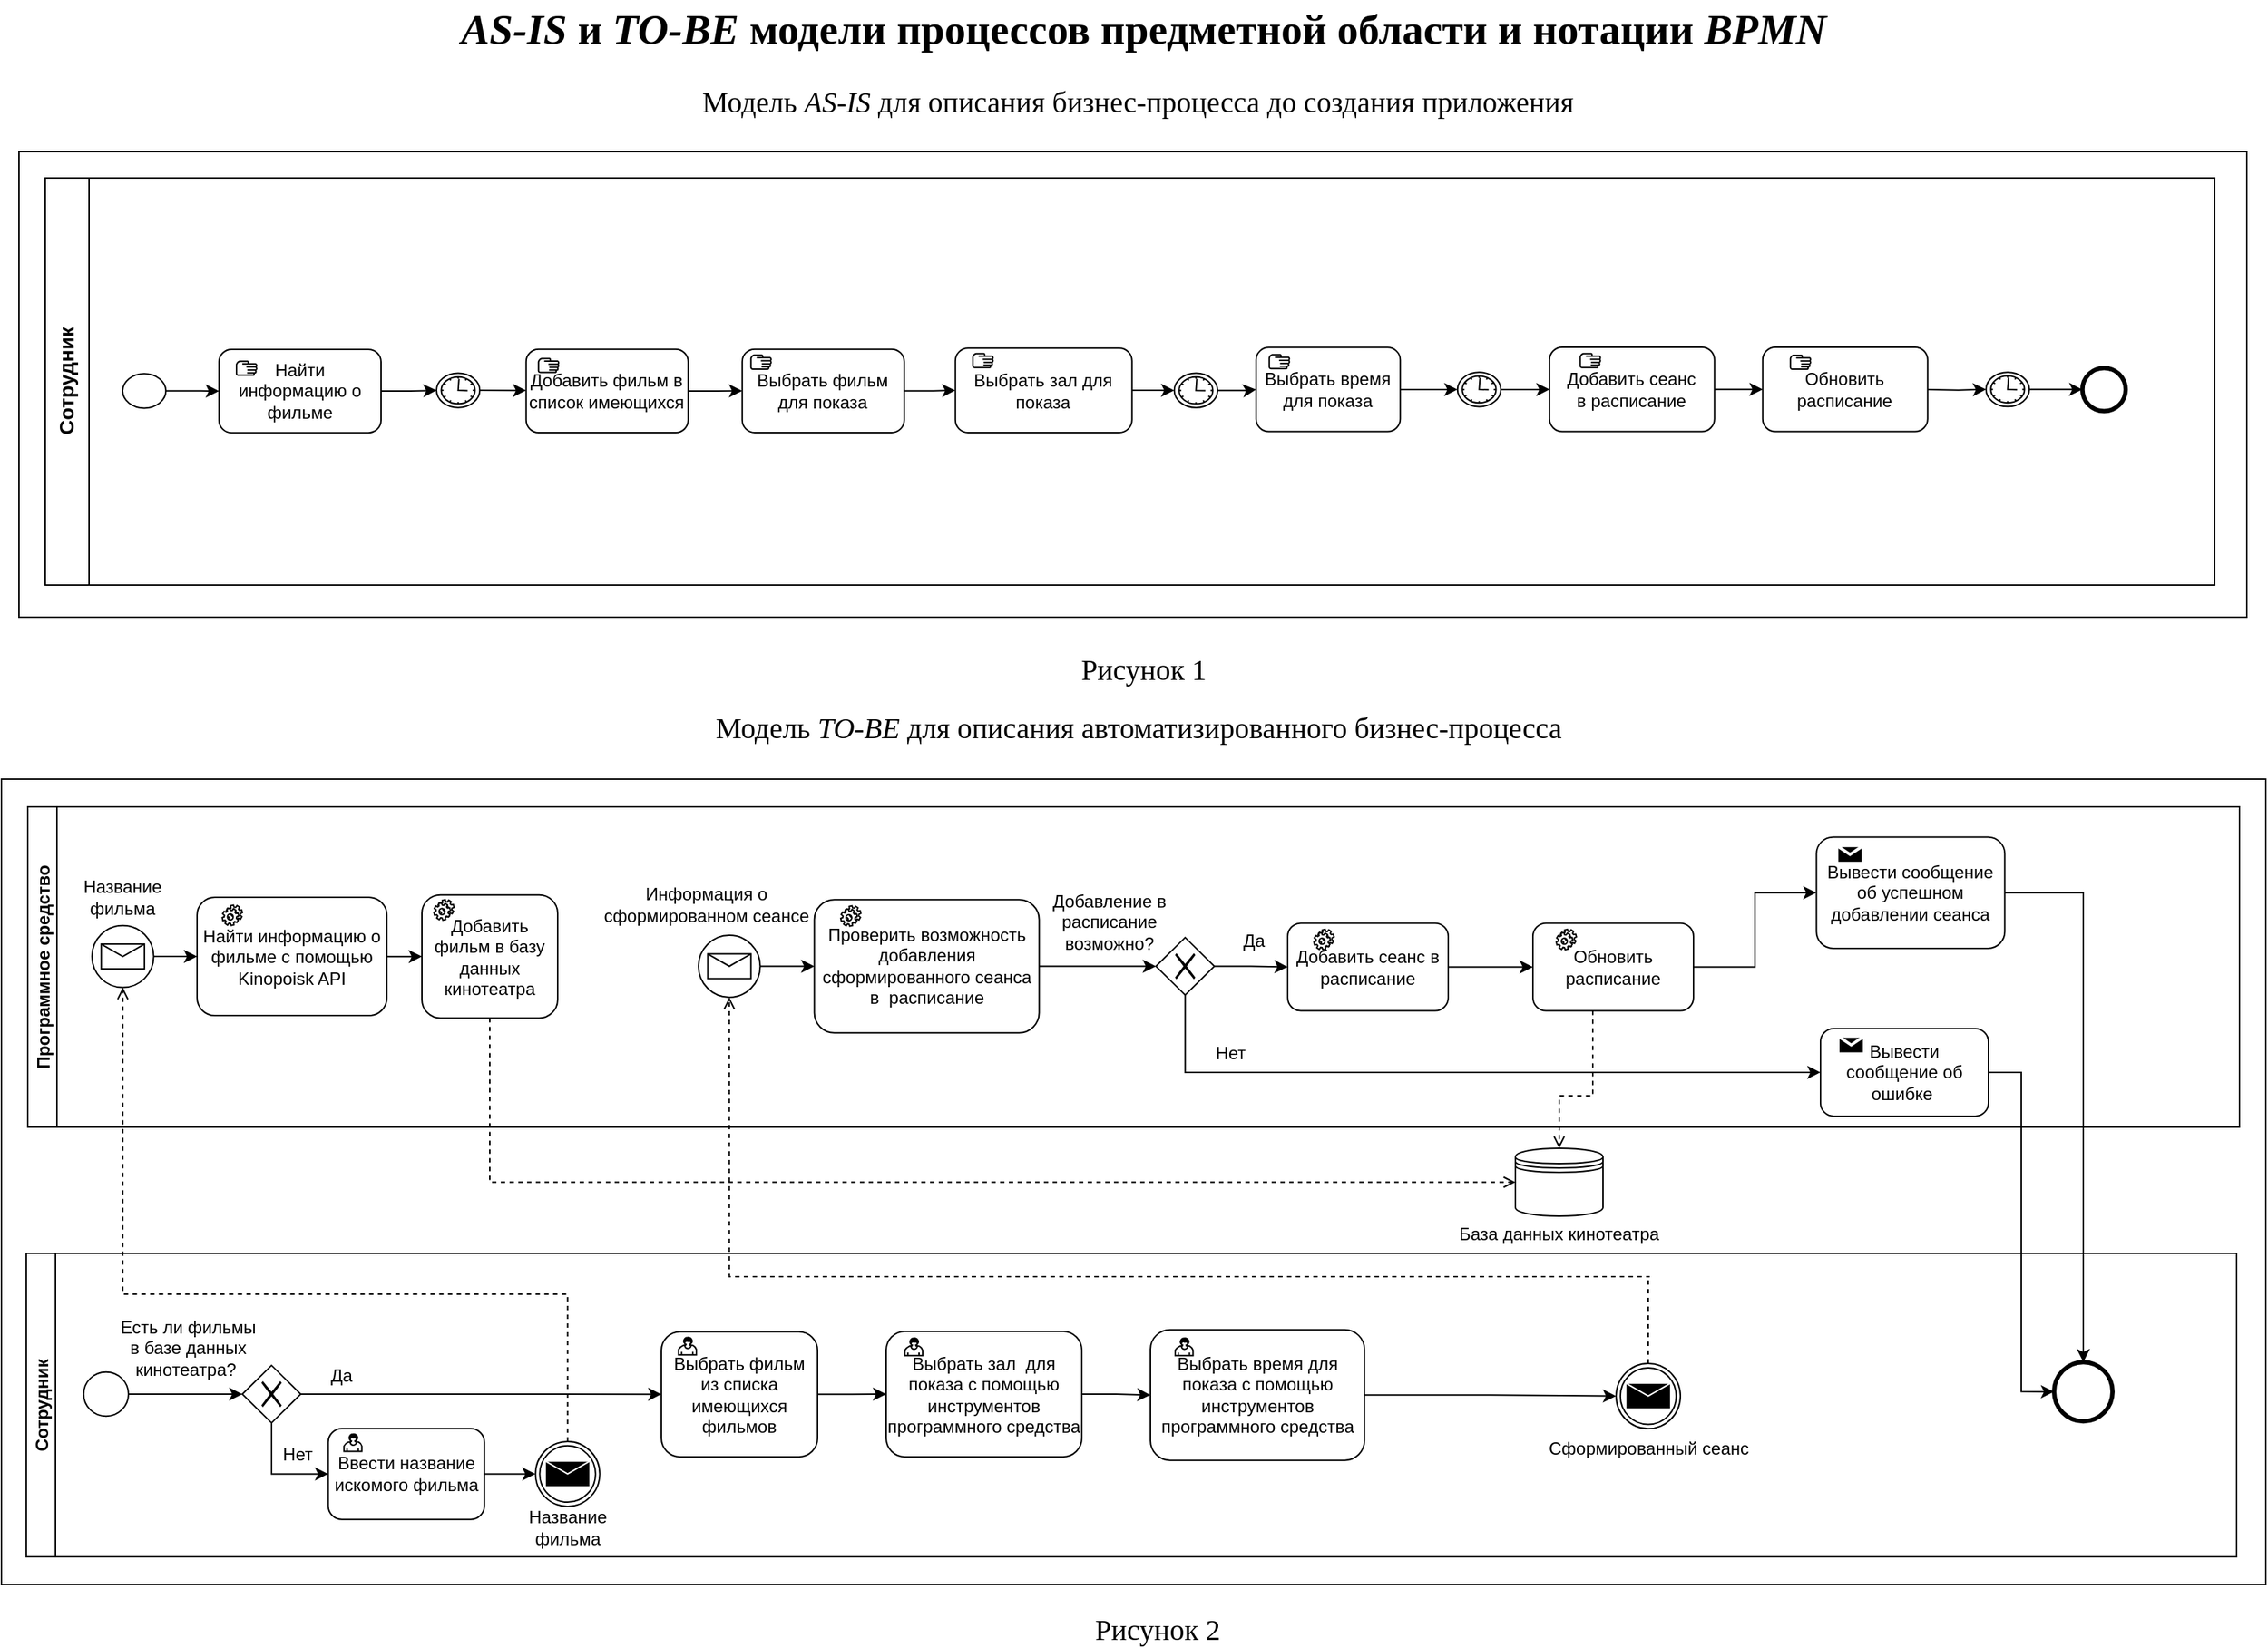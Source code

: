 <mxfile version="13.9.9" type="device"><diagram id="xXwHCiiEON-Sic7tMqU9" name="Страница 1"><mxGraphModel dx="-783" dy="1448" grid="0" gridSize="10" guides="1" tooltips="1" connect="1" arrows="1" fold="1" page="1" pageScale="1" pageWidth="1654" pageHeight="1169" math="0" shadow="0"><root><mxCell id="0"/><mxCell id="1" parent="0"/><mxCell id="uh4akqMhb0-9IVQi1H16-1" value="&lt;font face=&quot;Times New Roman&quot; style=&quot;font-size: 29px&quot;&gt;&lt;i&gt;AS-IS&lt;/i&gt; и &lt;i&gt;TO-BE &lt;/i&gt;модели процессов предметной области и нотации &lt;i&gt;BPMN&lt;/i&gt;&lt;/font&gt;" style="text;strokeColor=none;fillColor=none;html=1;fontSize=24;fontStyle=1;verticalAlign=middle;align=center;" vertex="1" parent="1"><mxGeometry x="3966" y="19" width="350" height="40" as="geometry"/></mxCell><mxCell id="uh4akqMhb0-9IVQi1H16-2" value="&lt;font face=&quot;Times New Roman&quot; style=&quot;font-size: 15px&quot;&gt;Рисунок 1&amp;nbsp;&lt;/font&gt;" style="text;html=1;strokeColor=none;fillColor=none;align=center;verticalAlign=middle;whiteSpace=wrap;rounded=0;" vertex="1" parent="1"><mxGeometry x="4221.88" y="383" width="72" height="20" as="geometry"/></mxCell><mxCell id="uh4akqMhb0-9IVQi1H16-3" value="&lt;font face=&quot;Times New Roman&quot; style=&quot;font-size: 20px&quot;&gt;&amp;nbsp;Модель &lt;i&gt;AS-IS &lt;/i&gt;для описания бизнес-процесса до создания приложения&lt;/font&gt;" style="text;html=1;strokeColor=none;fillColor=none;align=center;verticalAlign=middle;whiteSpace=wrap;rounded=0;" vertex="1" parent="1"><mxGeometry x="3826" y="78" width="618" height="20.08" as="geometry"/></mxCell><mxCell id="uh4akqMhb0-9IVQi1H16-4" value="&lt;font face=&quot;Times New Roman&quot; style=&quot;font-size: 20px&quot;&gt;Рисунок 2&amp;nbsp;&lt;/font&gt;" style="text;html=1;strokeColor=none;fillColor=none;align=center;verticalAlign=middle;whiteSpace=wrap;rounded=0;" vertex="1" parent="1"><mxGeometry x="3886" y="1125.005" width="535" height="20.079" as="geometry"/></mxCell><mxCell id="uh4akqMhb0-9IVQi1H16-5" value="&lt;font face=&quot;Times New Roman&quot; style=&quot;font-size: 20px&quot;&gt;Модель &lt;i&gt;TO-BE&amp;nbsp;&lt;/i&gt;для описания автоматизированного бизнес-процесса&amp;nbsp;&lt;/font&gt;" style="text;html=1;strokeColor=none;fillColor=none;align=center;verticalAlign=middle;whiteSpace=wrap;rounded=0;" vertex="1" parent="1"><mxGeometry x="3833.26" y="507" width="615.48" height="20.08" as="geometry"/></mxCell><mxCell id="uh4akqMhb0-9IVQi1H16-6" value="" style="rounded=0;whiteSpace=wrap;html=1;align=center;" vertex="1" parent="1"><mxGeometry x="3371" y="123" width="1526" height="319" as="geometry"/></mxCell><mxCell id="uh4akqMhb0-9IVQi1H16-7" value="&lt;font style=&quot;font-size: 14px&quot;&gt;Сотрудник&lt;/font&gt;" style="swimlane;html=1;horizontal=0;startSize=30;align=center;" vertex="1" parent="1"><mxGeometry x="3389" y="141" width="1486" height="279" as="geometry"/></mxCell><mxCell id="uh4akqMhb0-9IVQi1H16-8" value="" style="shape=mxgraph.bpmn.shape;html=1;verticalLabelPosition=bottom;labelBackgroundColor=#ffffff;verticalAlign=top;align=center;perimeter=ellipsePerimeter;outlineConnect=0;outline=end;symbol=general;" vertex="1" parent="1"><mxGeometry x="4784.38" y="271.189" width="29.629" height="29.527" as="geometry"/></mxCell><mxCell id="uh4akqMhb0-9IVQi1H16-9" style="edgeStyle=orthogonalEdgeStyle;rounded=0;orthogonalLoop=1;jettySize=auto;html=1;entryX=0;entryY=0.5;entryDx=0;entryDy=0;endArrow=classic;endFill=1;" edge="1" parent="1" target="uh4akqMhb0-9IVQi1H16-29"><mxGeometry x="3756.38" y="150" as="geometry"><mxPoint x="4678.369" y="285.941" as="sourcePoint"/></mxGeometry></mxCell><mxCell id="uh4akqMhb0-9IVQi1H16-10" value="" style="ellipse;fillColor=#ffffff;strokeColor=#000000;align=center;" vertex="1" parent="1"><mxGeometry x="3441.999" y="275.146" width="29.629" height="23.571" as="geometry"/></mxCell><mxCell id="uh4akqMhb0-9IVQi1H16-11" value="" style="endArrow=classic;endFill=1;endSize=6;html=1;entryX=0;entryY=0.5;entryDx=0;entryDy=0;align=center;exitX=1;exitY=0.5;exitDx=0;exitDy=0;edgeStyle=orthogonalEdgeStyle;" edge="1" parent="1" source="uh4akqMhb0-9IVQi1H16-10" target="uh4akqMhb0-9IVQi1H16-33"><mxGeometry x="3480" y="150" width="100" as="geometry"><mxPoint x="3483.917" y="290.664" as="sourcePoint"/><mxPoint x="3503.672" y="233.201" as="targetPoint"/></mxGeometry></mxCell><mxCell id="uh4akqMhb0-9IVQi1H16-12" style="edgeStyle=orthogonalEdgeStyle;rounded=0;orthogonalLoop=1;jettySize=auto;html=1;entryX=0;entryY=0.5;entryDx=0;entryDy=0;" edge="1" parent="1" source="uh4akqMhb0-9IVQi1H16-13" target="uh4akqMhb0-9IVQi1H16-26"><mxGeometry x="3756.38" y="150" as="geometry"/></mxCell><mxCell id="uh4akqMhb0-9IVQi1H16-13" value="Выбрать время для показа" style="shape=ext;rounded=1;html=1;whiteSpace=wrap;align=center;" vertex="1" parent="1"><mxGeometry x="4218.38" y="257.15" width="98.76" height="57.61" as="geometry"/></mxCell><mxCell id="uh4akqMhb0-9IVQi1H16-14" style="edgeStyle=orthogonalEdgeStyle;rounded=0;orthogonalLoop=1;jettySize=auto;html=1;endArrow=classic;endFill=1;entryX=0;entryY=0.5;entryDx=0;entryDy=0;" edge="1" parent="1" source="uh4akqMhb0-9IVQi1H16-15" target="uh4akqMhb0-9IVQi1H16-17"><mxGeometry x="3756.38" y="150" as="geometry"><mxPoint x="3966.38" y="286.477" as="targetPoint"/></mxGeometry></mxCell><mxCell id="uh4akqMhb0-9IVQi1H16-15" value="&lt;div&gt;&lt;span&gt;Выбрать фильм для показа&lt;/span&gt;&lt;/div&gt;" style="shape=ext;rounded=1;html=1;whiteSpace=wrap;align=center;" vertex="1" parent="1"><mxGeometry x="3866.38" y="258.32" width="111" height="57.12" as="geometry"/></mxCell><mxCell id="uh4akqMhb0-9IVQi1H16-16" style="edgeStyle=orthogonalEdgeStyle;rounded=0;orthogonalLoop=1;jettySize=auto;html=1;endArrow=classic;endFill=1;" edge="1" parent="1" source="uh4akqMhb0-9IVQi1H16-17" target="uh4akqMhb0-9IVQi1H16-19"><mxGeometry x="3756.38" y="150" as="geometry"/></mxCell><mxCell id="uh4akqMhb0-9IVQi1H16-17" value="Выбрать зал для показа" style="shape=ext;rounded=1;html=1;whiteSpace=wrap;align=center;" vertex="1" parent="1"><mxGeometry x="4012.38" y="257.64" width="121" height="57.85" as="geometry"/></mxCell><mxCell id="uh4akqMhb0-9IVQi1H16-18" style="edgeStyle=orthogonalEdgeStyle;rounded=0;orthogonalLoop=1;jettySize=auto;html=1;entryX=0;entryY=0.5;entryDx=0;entryDy=0;" edge="1" parent="1" source="uh4akqMhb0-9IVQi1H16-19" target="uh4akqMhb0-9IVQi1H16-13"><mxGeometry x="3756.38" y="150" as="geometry"/></mxCell><mxCell id="uh4akqMhb0-9IVQi1H16-19" value="" style="shape=mxgraph.bpmn.shape;html=1;verticalLabelPosition=bottom;labelBackgroundColor=#ffffff;verticalAlign=top;align=center;perimeter=ellipsePerimeter;outlineConnect=0;outline=standard;symbol=timer;" vertex="1" parent="1"><mxGeometry x="4162.376" y="274.806" width="29.629" height="23.571" as="geometry"/></mxCell><mxCell id="uh4akqMhb0-9IVQi1H16-20" value="" style="shape=mxgraph.bpmn.manual_task;html=1;outlineConnect=0;align=center;" vertex="1" parent="1"><mxGeometry x="3872.38" y="262.407" width="13.827" height="9.589" as="geometry"/></mxCell><mxCell id="uh4akqMhb0-9IVQi1H16-21" value="" style="shape=mxgraph.bpmn.manual_task;html=1;outlineConnect=0;align=center;" vertex="1" parent="1"><mxGeometry x="4024.379" y="261.357" width="13.827" height="9.589" as="geometry"/></mxCell><mxCell id="uh4akqMhb0-9IVQi1H16-22" value="" style="shape=mxgraph.bpmn.manual_task;html=1;outlineConnect=0;align=center;" vertex="1" parent="1"><mxGeometry x="4227.376" y="262.08" width="13.827" height="9.589" as="geometry"/></mxCell><mxCell id="uh4akqMhb0-9IVQi1H16-23" style="edgeStyle=orthogonalEdgeStyle;rounded=0;orthogonalLoop=1;jettySize=auto;html=1;" edge="1" parent="1" source="uh4akqMhb0-9IVQi1H16-24" target="uh4akqMhb0-9IVQi1H16-27"><mxGeometry x="3756.38" y="150" as="geometry"/></mxCell><mxCell id="uh4akqMhb0-9IVQi1H16-24" value="Добавить сеанс &lt;br&gt;в расписание" style="shape=ext;rounded=1;html=1;whiteSpace=wrap;align=center;" vertex="1" parent="1"><mxGeometry x="4419.38" y="257" width="113" height="57.76" as="geometry"/></mxCell><mxCell id="uh4akqMhb0-9IVQi1H16-25" style="edgeStyle=orthogonalEdgeStyle;rounded=0;orthogonalLoop=1;jettySize=auto;html=1;" edge="1" parent="1" source="uh4akqMhb0-9IVQi1H16-26" target="uh4akqMhb0-9IVQi1H16-24"><mxGeometry x="3756.38" y="150" as="geometry"/></mxCell><mxCell id="uh4akqMhb0-9IVQi1H16-26" value="" style="shape=mxgraph.bpmn.shape;html=1;verticalLabelPosition=bottom;labelBackgroundColor=#ffffff;verticalAlign=top;align=center;perimeter=ellipsePerimeter;outlineConnect=0;outline=standard;symbol=timer;" vertex="1" parent="1"><mxGeometry x="4356.376" y="274.166" width="29.629" height="23.571" as="geometry"/></mxCell><mxCell id="uh4akqMhb0-9IVQi1H16-27" value="Обновить расписание" style="shape=ext;rounded=1;html=1;whiteSpace=wrap;align=center;" vertex="1" parent="1"><mxGeometry x="4565.38" y="257" width="113" height="57.76" as="geometry"/></mxCell><mxCell id="uh4akqMhb0-9IVQi1H16-28" style="edgeStyle=orthogonalEdgeStyle;rounded=0;orthogonalLoop=1;jettySize=auto;html=1;entryX=0;entryY=0.5;entryDx=0;entryDy=0;" edge="1" parent="1" source="uh4akqMhb0-9IVQi1H16-29" target="uh4akqMhb0-9IVQi1H16-8"><mxGeometry x="3756.38" y="150" as="geometry"/></mxCell><mxCell id="uh4akqMhb0-9IVQi1H16-29" value="" style="shape=mxgraph.bpmn.shape;html=1;verticalLabelPosition=bottom;labelBackgroundColor=#ffffff;verticalAlign=top;align=center;perimeter=ellipsePerimeter;outlineConnect=0;outline=standard;symbol=timer;" vertex="1" parent="1"><mxGeometry x="4718.376" y="274.096" width="29.629" height="23.571" as="geometry"/></mxCell><mxCell id="uh4akqMhb0-9IVQi1H16-30" value="" style="shape=mxgraph.bpmn.manual_task;html=1;outlineConnect=0;align=center;" vertex="1" parent="1"><mxGeometry x="4440.379" y="261.357" width="13.827" height="9.589" as="geometry"/></mxCell><mxCell id="uh4akqMhb0-9IVQi1H16-31" value="" style="shape=mxgraph.bpmn.manual_task;html=1;outlineConnect=0;align=center;" vertex="1" parent="1"><mxGeometry x="4584.379" y="262.457" width="13.827" height="9.589" as="geometry"/></mxCell><mxCell id="uh4akqMhb0-9IVQi1H16-32" style="edgeStyle=orthogonalEdgeStyle;rounded=0;orthogonalLoop=1;jettySize=auto;html=1;entryX=0;entryY=0.5;entryDx=0;entryDy=0;" edge="1" parent="1" source="uh4akqMhb0-9IVQi1H16-33" target="uh4akqMhb0-9IVQi1H16-39"><mxGeometry relative="1" as="geometry"/></mxCell><mxCell id="uh4akqMhb0-9IVQi1H16-33" value="&lt;div&gt;&lt;span&gt;Найти информацию о фильме&lt;/span&gt;&lt;/div&gt;" style="shape=ext;rounded=1;html=1;whiteSpace=wrap;align=center;" vertex="1" parent="1"><mxGeometry x="3508" y="258.45" width="111" height="57.12" as="geometry"/></mxCell><mxCell id="uh4akqMhb0-9IVQi1H16-34" value="" style="shape=mxgraph.bpmn.manual_task;html=1;outlineConnect=0;align=center;" vertex="1" parent="1"><mxGeometry x="3520.0" y="266.637" width="13.827" height="9.589" as="geometry"/></mxCell><mxCell id="uh4akqMhb0-9IVQi1H16-35" style="edgeStyle=orthogonalEdgeStyle;rounded=0;orthogonalLoop=1;jettySize=auto;html=1;entryX=0;entryY=0.5;entryDx=0;entryDy=0;" edge="1" parent="1" source="uh4akqMhb0-9IVQi1H16-36" target="uh4akqMhb0-9IVQi1H16-15"><mxGeometry relative="1" as="geometry"/></mxCell><mxCell id="uh4akqMhb0-9IVQi1H16-36" value="Добавить фильм в список имеющихся" style="shape=ext;rounded=1;html=1;whiteSpace=wrap;align=center;" vertex="1" parent="1"><mxGeometry x="3718.38" y="258.37" width="111" height="57.12" as="geometry"/></mxCell><mxCell id="uh4akqMhb0-9IVQi1H16-37" value="" style="shape=mxgraph.bpmn.manual_task;html=1;outlineConnect=0;align=center;" vertex="1" parent="1"><mxGeometry x="3726.86" y="264.747" width="13.827" height="9.589" as="geometry"/></mxCell><mxCell id="uh4akqMhb0-9IVQi1H16-38" style="edgeStyle=orthogonalEdgeStyle;rounded=0;orthogonalLoop=1;jettySize=auto;html=1;entryX=0;entryY=0.5;entryDx=0;entryDy=0;exitX=1;exitY=0.5;exitDx=0;exitDy=0;" edge="1" parent="1" source="uh4akqMhb0-9IVQi1H16-39" target="uh4akqMhb0-9IVQi1H16-36"><mxGeometry relative="1" as="geometry"><mxPoint x="3692.004" y="292.23" as="sourcePoint"/></mxGeometry></mxCell><mxCell id="uh4akqMhb0-9IVQi1H16-39" value="" style="shape=mxgraph.bpmn.shape;html=1;verticalLabelPosition=bottom;labelBackgroundColor=#ffffff;verticalAlign=top;align=center;perimeter=ellipsePerimeter;outlineConnect=0;outline=standard;symbol=timer;" vertex="1" parent="1"><mxGeometry x="3656.996" y="274.776" width="29.629" height="23.571" as="geometry"/></mxCell><mxCell id="uh4akqMhb0-9IVQi1H16-40" value="" style="rounded=0;whiteSpace=wrap;html=1;align=center;" vertex="1" parent="1"><mxGeometry x="3359" y="553" width="1551" height="552" as="geometry"/></mxCell><mxCell id="uh4akqMhb0-9IVQi1H16-41" value="Программное средство" style="swimlane;startSize=20;horizontal=0;align=center;" vertex="1" parent="1"><mxGeometry x="3377" y="572" width="1515" height="219.49" as="geometry"/></mxCell><mxCell id="uh4akqMhb0-9IVQi1H16-42" value="Сотрудник" style="swimlane;startSize=20;horizontal=0;align=center;" vertex="1" parent="1"><mxGeometry x="3376" y="878" width="1514" height="208" as="geometry"/></mxCell><mxCell id="uh4akqMhb0-9IVQi1H16-43" style="edgeStyle=orthogonalEdgeStyle;rounded=0;orthogonalLoop=1;jettySize=auto;html=1;entryX=0.5;entryY=1;entryDx=0;entryDy=0;dashed=1;endArrow=open;endFill=0;exitX=0.5;exitY=0;exitDx=0;exitDy=0;" edge="1" parent="1" source="uh4akqMhb0-9IVQi1H16-67" target="uh4akqMhb0-9IVQi1H16-49"><mxGeometry x="3443" y="542" as="geometry"><mxPoint x="4253" y="807.333" as="sourcePoint"/><Array as="points"><mxPoint x="4488" y="894"/><mxPoint x="3646" y="894"/></Array></mxGeometry></mxCell><mxCell id="uh4akqMhb0-9IVQi1H16-44" style="edgeStyle=orthogonalEdgeStyle;rounded=0;orthogonalLoop=1;jettySize=auto;html=1;entryX=0;entryY=0.5;entryDx=0;entryDy=0;endArrow=classic;endFill=1;" edge="1" parent="1" source="uh4akqMhb0-9IVQi1H16-45" target="uh4akqMhb0-9IVQi1H16-100"><mxGeometry x="3442.5" y="600.22" as="geometry"><mxPoint x="3562.5" y="1024.96" as="targetPoint"/></mxGeometry></mxCell><mxCell id="uh4akqMhb0-9IVQi1H16-45" value="" style="shape=mxgraph.bpmn.shape;html=1;verticalLabelPosition=bottom;labelBackgroundColor=#ffffff;verticalAlign=top;align=center;perimeter=ellipsePerimeter;outlineConnect=0;outline=standard;symbol=general;" vertex="1" parent="1"><mxGeometry x="3415.29" y="959.371" width="30.709" height="30.247" as="geometry"/></mxCell><mxCell id="uh4akqMhb0-9IVQi1H16-46" style="edgeStyle=orthogonalEdgeStyle;rounded=0;orthogonalLoop=1;jettySize=auto;html=1;entryX=0;entryY=0.5;entryDx=0;entryDy=0;endArrow=classic;endFill=1;" edge="1" parent="1" source="uh4akqMhb0-9IVQi1H16-47" target="uh4akqMhb0-9IVQi1H16-62"><mxGeometry x="3501" y="541.52" as="geometry"/></mxCell><mxCell id="uh4akqMhb0-9IVQi1H16-47" value="Выбрать фильм из списка имеющихся фильмов" style="shape=ext;rounded=1;html=1;whiteSpace=wrap;align=center;" vertex="1" parent="1"><mxGeometry x="3811" y="931.74" width="107" height="85.78" as="geometry"/></mxCell><mxCell id="uh4akqMhb0-9IVQi1H16-48" style="edgeStyle=orthogonalEdgeStyle;rounded=0;orthogonalLoop=1;jettySize=auto;html=1;entryX=0;entryY=0.5;entryDx=0;entryDy=0;endArrow=classic;endFill=1;" edge="1" parent="1" source="uh4akqMhb0-9IVQi1H16-49" target="uh4akqMhb0-9IVQi1H16-51"><mxGeometry x="3562.8" y="542.5" as="geometry"/></mxCell><mxCell id="uh4akqMhb0-9IVQi1H16-49" value="" style="shape=mxgraph.bpmn.shape;html=1;verticalLabelPosition=bottom;labelBackgroundColor=#ffffff;verticalAlign=top;align=center;perimeter=ellipsePerimeter;outlineConnect=0;outline=standard;symbol=message;" vertex="1" parent="1"><mxGeometry x="3836.45" y="660.02" width="42.25" height="42.45" as="geometry"/></mxCell><mxCell id="uh4akqMhb0-9IVQi1H16-50" style="edgeStyle=orthogonalEdgeStyle;rounded=0;orthogonalLoop=1;jettySize=auto;html=1;entryX=0;entryY=0.5;entryDx=0;entryDy=0;" edge="1" parent="1" source="uh4akqMhb0-9IVQi1H16-51" target="uh4akqMhb0-9IVQi1H16-56"><mxGeometry x="3562.8" y="542.5" as="geometry"/></mxCell><mxCell id="uh4akqMhb0-9IVQi1H16-51" value="Проверить возможность добавления сформированного сеанса в&amp;nbsp; расписание" style="shape=ext;rounded=1;html=1;whiteSpace=wrap;align=center;" vertex="1" parent="1"><mxGeometry x="3915.8" y="635.63" width="154" height="91.23" as="geometry"/></mxCell><mxCell id="uh4akqMhb0-9IVQi1H16-52" style="edgeStyle=orthogonalEdgeStyle;rounded=0;orthogonalLoop=1;jettySize=auto;html=1;entryX=0.5;entryY=0;entryDx=0;entryDy=0;endArrow=classic;endFill=1;exitX=1;exitY=0.5;exitDx=0;exitDy=0;" edge="1" parent="1" source="uh4akqMhb0-9IVQi1H16-78" target="uh4akqMhb0-9IVQi1H16-53"><mxGeometry x="3443" y="542" as="geometry"><mxPoint x="4725" y="679.52" as="sourcePoint"/></mxGeometry></mxCell><mxCell id="uh4akqMhb0-9IVQi1H16-53" value="" style="shape=mxgraph.bpmn.shape;html=1;verticalLabelPosition=bottom;labelBackgroundColor=#ffffff;verticalAlign=top;align=center;perimeter=ellipsePerimeter;outlineConnect=0;outline=end;symbol=general;" vertex="1" parent="1"><mxGeometry x="4765" y="952.57" width="40" height="40.55" as="geometry"/></mxCell><mxCell id="uh4akqMhb0-9IVQi1H16-54" style="edgeStyle=orthogonalEdgeStyle;rounded=0;orthogonalLoop=1;jettySize=auto;html=1;entryX=0;entryY=0.5;entryDx=0;entryDy=0;" edge="1" parent="1" source="uh4akqMhb0-9IVQi1H16-56" target="uh4akqMhb0-9IVQi1H16-70"><mxGeometry x="3443" y="542" as="geometry"/></mxCell><mxCell id="uh4akqMhb0-9IVQi1H16-55" style="edgeStyle=orthogonalEdgeStyle;rounded=0;orthogonalLoop=1;jettySize=auto;html=1;entryX=0;entryY=0.5;entryDx=0;entryDy=0;endArrow=classic;endFill=1;" edge="1" parent="1" source="uh4akqMhb0-9IVQi1H16-56" target="uh4akqMhb0-9IVQi1H16-81"><mxGeometry x="3443" y="542" as="geometry"><Array as="points"><mxPoint x="4170" y="754"/></Array></mxGeometry></mxCell><mxCell id="uh4akqMhb0-9IVQi1H16-56" value="" style="shape=mxgraph.bpmn.shape;html=1;verticalLabelPosition=bottom;labelBackgroundColor=#ffffff;verticalAlign=top;align=center;perimeter=rhombusPerimeter;background=gateway;outlineConnect=0;outline=none;symbol=exclusiveGw;" vertex="1" parent="1"><mxGeometry x="4149.8" y="661.549" width="40" height="39.399" as="geometry"/></mxCell><mxCell id="uh4akqMhb0-9IVQi1H16-57" value="База данных кинотеатра" style="text;html=1;strokeColor=none;fillColor=none;align=center;verticalAlign=middle;whiteSpace=wrap;rounded=0;" vertex="1" parent="1"><mxGeometry x="4352.95" y="855.004" width="146.11" height="19.7" as="geometry"/></mxCell><mxCell id="uh4akqMhb0-9IVQi1H16-58" value="" style="shape=mxgraph.bpmn.service_task;html=1;outlineConnect=0;align=center;direction=south;" vertex="1" parent="1"><mxGeometry x="3933.905" y="639.82" width="13.79" height="14" as="geometry"/></mxCell><mxCell id="uh4akqMhb0-9IVQi1H16-59" value="&lt;span style=&quot;color: rgba(0 , 0 , 0 , 0) ; font-family: monospace ; font-size: 0px&quot;&gt;%3CmxGraphModel%3E%3Croot%3E%3CmxCell%20id%3D%220%22%2F%3E%3CmxCell%20id%3D%221%22%20parent%3D%220%22%2F%3E%3CmxCell%20id%3D%222%22%20value%3D%22%D0%92%D1%8B%D0%B1%D1%80%D0%B0%D1%82%D1%8C%20%D0%BF%D0%BE%D0%B4%D1%85%D0%BE%D0%B4%D1%8F%D1%89%D0%B8%D0%B5%20%D0%B4%D0%BB%D1%8F%20%D1%8D%D1%82%D0%BE%D0%B3%D0%BE%20%D1%84%D0%B8%D0%BB%D1%8C%D0%BC%D0%B0%20%D0%B7%D0%B0%D0%BB%20%D0%B8%20%D0%B2%D1%80%D0%B5%D0%BC%D1%8F%22%20style%3D%22shape%3Dext%3Brounded%3D1%3Bhtml%3D1%3BwhiteSpace%3Dwrap%3Balign%3Dcenter%3B%22%20vertex%3D%221%22%20parent%3D%221%22%3E%3CmxGeometry%20x%3D%22804.999%22%20y%3D%22370.43%22%20width%3D%22156.759%22%20height%3D%2244.194%22%20as%3D%22geometry%22%2F%3E%3C%2FmxCell%3E%3C%2Froot%3E%3C%2FmxGraphModel%3E&lt;/span&gt;" style="shape=mxgraph.bpmn.user_task;html=1;outlineConnect=0;align=center;" vertex="1" parent="1"><mxGeometry x="3822.796" y="935.574" width="12.205" height="12.021" as="geometry"/></mxCell><mxCell id="uh4akqMhb0-9IVQi1H16-60" value="Информация о сформированном сеансе" style="text;html=1;strokeColor=none;fillColor=none;align=center;verticalAlign=middle;whiteSpace=wrap;rounded=0;" vertex="1" parent="1"><mxGeometry x="3764.8" y="622.24" width="153.75" height="33.22" as="geometry"/></mxCell><mxCell id="uh4akqMhb0-9IVQi1H16-61" style="edgeStyle=orthogonalEdgeStyle;rounded=0;orthogonalLoop=1;jettySize=auto;html=1;entryX=0;entryY=0.5;entryDx=0;entryDy=0;endArrow=classic;endFill=1;" edge="1" parent="1" source="uh4akqMhb0-9IVQi1H16-62" target="uh4akqMhb0-9IVQi1H16-65"><mxGeometry x="3443" y="542" as="geometry"/></mxCell><mxCell id="uh4akqMhb0-9IVQi1H16-62" value="Выбрать зал&amp;nbsp; для показа с помощью инструментов программного средства" style="shape=ext;rounded=1;html=1;whiteSpace=wrap;align=center;" vertex="1" parent="1"><mxGeometry x="3965" y="931.48" width="134" height="86.04" as="geometry"/></mxCell><mxCell id="uh4akqMhb0-9IVQi1H16-63" value="&lt;span style=&quot;color: rgba(0 , 0 , 0 , 0) ; font-family: monospace ; font-size: 0px&quot;&gt;%3CmxGraphModel%3E%3Croot%3E%3CmxCell%20id%3D%220%22%2F%3E%3CmxCell%20id%3D%221%22%20parent%3D%220%22%2F%3E%3CmxCell%20id%3D%222%22%20value%3D%22%D0%92%D1%8B%D0%B1%D1%80%D0%B0%D1%82%D1%8C%20%D0%BF%D0%BE%D0%B4%D1%85%D0%BE%D0%B4%D1%8F%D1%89%D0%B8%D0%B5%20%D0%B4%D0%BB%D1%8F%20%D1%8D%D1%82%D0%BE%D0%B3%D0%BE%20%D1%84%D0%B8%D0%BB%D1%8C%D0%BC%D0%B0%20%D0%B7%D0%B0%D0%BB%20%D0%B8%20%D0%B2%D1%80%D0%B5%D0%BC%D1%8F%22%20style%3D%22shape%3Dext%3Brounded%3D1%3Bhtml%3D1%3BwhiteSpace%3Dwrap%3Balign%3Dcenter%3B%22%20vertex%3D%221%22%20parent%3D%221%22%3E%3CmxGeometry%20x%3D%22804.999%22%20y%3D%22370.43%22%20width%3D%22156.759%22%20height%3D%2244.194%22%20as%3D%22geometry%22%2F%3E%3C%2FmxCell%3E%3C%2Froot%3E%3C%2FmxGraphModel%3E&lt;/span&gt;" style="shape=mxgraph.bpmn.user_task;html=1;outlineConnect=0;align=center;direction=east;" vertex="1" parent="1"><mxGeometry x="3977.776" y="936.06" width="12.205" height="12.021" as="geometry"/></mxCell><mxCell id="uh4akqMhb0-9IVQi1H16-64" style="edgeStyle=orthogonalEdgeStyle;rounded=0;orthogonalLoop=1;jettySize=auto;html=1;entryX=0;entryY=0.5;entryDx=0;entryDy=0;endArrow=classic;endFill=1;" edge="1" parent="1" source="uh4akqMhb0-9IVQi1H16-65" target="uh4akqMhb0-9IVQi1H16-67"><mxGeometry x="3443" y="542" as="geometry"/></mxCell><mxCell id="uh4akqMhb0-9IVQi1H16-65" value="Выбрать время для показа с помощью инструментов программного средства" style="shape=ext;rounded=1;html=1;whiteSpace=wrap;align=center;" vertex="1" parent="1"><mxGeometry x="4146" y="930.4" width="146.61" height="89.42" as="geometry"/></mxCell><mxCell id="uh4akqMhb0-9IVQi1H16-66" value="&lt;span style=&quot;color: rgba(0 , 0 , 0 , 0) ; font-family: monospace ; font-size: 0px&quot;&gt;%3CmxGraphModel%3E%3Croot%3E%3CmxCell%20id%3D%220%22%2F%3E%3CmxCell%20id%3D%221%22%20parent%3D%220%22%2F%3E%3CmxCell%20id%3D%222%22%20value%3D%22%D0%92%D1%8B%D0%B1%D1%80%D0%B0%D1%82%D1%8C%20%D0%BF%D0%BE%D0%B4%D1%85%D0%BE%D0%B4%D1%8F%D1%89%D0%B8%D0%B5%20%D0%B4%D0%BB%D1%8F%20%D1%8D%D1%82%D0%BE%D0%B3%D0%BE%20%D1%84%D0%B8%D0%BB%D1%8C%D0%BC%D0%B0%20%D0%B7%D0%B0%D0%BB%20%D0%B8%20%D0%B2%D1%80%D0%B5%D0%BC%D1%8F%22%20style%3D%22shape%3Dext%3Brounded%3D1%3Bhtml%3D1%3BwhiteSpace%3Dwrap%3Balign%3Dcenter%3B%22%20vertex%3D%221%22%20parent%3D%221%22%3E%3CmxGeometry%20x%3D%22804.999%22%20y%3D%22370.43%22%20width%3D%22156.759%22%20height%3D%2244.194%22%20as%3D%22geometry%22%2F%3E%3C%2FmxCell%3E%3C%2Froot%3E%3C%2FmxGraphModel%3E&lt;/span&gt;" style="shape=mxgraph.bpmn.user_task;html=1;outlineConnect=0;align=center;direction=east;" vertex="1" parent="1"><mxGeometry x="4162.996" y="936.05" width="12.205" height="12.021" as="geometry"/></mxCell><mxCell id="uh4akqMhb0-9IVQi1H16-67" value="Сформированный сеанс" style="shape=mxgraph.bpmn.shape;html=1;verticalLabelPosition=bottom;labelBackgroundColor=#ffffff;verticalAlign=top;align=center;perimeter=ellipsePerimeter;outlineConnect=0;outline=throwing;symbol=message;" vertex="1" parent="1"><mxGeometry x="4465" y="953.56" width="44" height="44.56" as="geometry"/></mxCell><mxCell id="uh4akqMhb0-9IVQi1H16-68" value="Добавление в расписание возможно?" style="text;html=1;strokeColor=none;fillColor=none;align=center;verticalAlign=middle;whiteSpace=wrap;rounded=0;" vertex="1" parent="1"><mxGeometry x="4053.798" y="643.238" width="128.39" height="15.478" as="geometry"/></mxCell><mxCell id="uh4akqMhb0-9IVQi1H16-69" style="edgeStyle=orthogonalEdgeStyle;rounded=0;orthogonalLoop=1;jettySize=auto;html=1;endArrow=classic;endFill=1;" edge="1" parent="1" source="uh4akqMhb0-9IVQi1H16-70" target="uh4akqMhb0-9IVQi1H16-75"><mxGeometry x="3549" y="543" as="geometry"/></mxCell><mxCell id="uh4akqMhb0-9IVQi1H16-70" value="Добавить сеанс в расписание" style="shape=ext;rounded=1;html=1;whiteSpace=wrap;align=center;" vertex="1" parent="1"><mxGeometry x="4240" y="651.77" width="110" height="59.95" as="geometry"/></mxCell><mxCell id="uh4akqMhb0-9IVQi1H16-71" value="" style="shape=mxgraph.bpmn.service_task;html=1;outlineConnect=0;align=center;direction=south;" vertex="1" parent="1"><mxGeometry x="4257.995" y="655.96" width="13.79" height="14" as="geometry"/></mxCell><mxCell id="uh4akqMhb0-9IVQi1H16-72" value="Да" style="text;html=1;strokeColor=none;fillColor=none;align=center;verticalAlign=middle;whiteSpace=wrap;rounded=0;" vertex="1" parent="1"><mxGeometry x="4195.8" y="655.46" width="42" height="18" as="geometry"/></mxCell><mxCell id="uh4akqMhb0-9IVQi1H16-73" style="edgeStyle=orthogonalEdgeStyle;rounded=0;orthogonalLoop=1;jettySize=auto;html=1;entryX=0.5;entryY=0;entryDx=0;entryDy=0;dashed=1;endArrow=open;endFill=0;" edge="1" parent="1" source="uh4akqMhb0-9IVQi1H16-75" target="uh4akqMhb0-9IVQi1H16-77"><mxGeometry x="3443" y="542" as="geometry"><Array as="points"><mxPoint x="4449" y="770"/><mxPoint x="4426" y="770"/></Array></mxGeometry></mxCell><mxCell id="uh4akqMhb0-9IVQi1H16-74" style="edgeStyle=orthogonalEdgeStyle;rounded=0;orthogonalLoop=1;jettySize=auto;html=1;entryX=0;entryY=0.5;entryDx=0;entryDy=0;endArrow=classic;endFill=1;" edge="1" parent="1" source="uh4akqMhb0-9IVQi1H16-75" target="uh4akqMhb0-9IVQi1H16-78"><mxGeometry x="3443" y="542" as="geometry"/></mxCell><mxCell id="uh4akqMhb0-9IVQi1H16-75" value="Обновить расписание" style="shape=ext;rounded=1;html=1;whiteSpace=wrap;align=center;" vertex="1" parent="1"><mxGeometry x="4408" y="651.77" width="110" height="59.95" as="geometry"/></mxCell><mxCell id="uh4akqMhb0-9IVQi1H16-76" value="" style="shape=mxgraph.bpmn.service_task;html=1;outlineConnect=0;align=center;direction=south;" vertex="1" parent="1"><mxGeometry x="4423.995" y="655.96" width="13.79" height="14" as="geometry"/></mxCell><mxCell id="uh4akqMhb0-9IVQi1H16-77" value="" style="shape=datastore;whiteSpace=wrap;html=1;align=center;" vertex="1" parent="1"><mxGeometry x="4396" y="806" width="60" height="46.49" as="geometry"/></mxCell><mxCell id="uh4akqMhb0-9IVQi1H16-78" value="Вывести сообщение об успешном добавлении сеанса" style="shape=ext;rounded=1;html=1;whiteSpace=wrap;align=center;" vertex="1" parent="1"><mxGeometry x="4602.21" y="592.73" width="129" height="76.23" as="geometry"/></mxCell><mxCell id="uh4akqMhb0-9IVQi1H16-79" value="" style="shape=message;whiteSpace=wrap;html=1;outlineConnect=0;fillColor=#000000;strokeColor=#ffffff;strokeWidth=2;" vertex="1" parent="1"><mxGeometry x="4616.21" y="598.62" width="18" height="12" as="geometry"/></mxCell><mxCell id="uh4akqMhb0-9IVQi1H16-80" style="edgeStyle=orthogonalEdgeStyle;rounded=0;orthogonalLoop=1;jettySize=auto;html=1;entryX=0;entryY=0.5;entryDx=0;entryDy=0;endArrow=classic;endFill=1;" edge="1" parent="1" source="uh4akqMhb0-9IVQi1H16-81" target="uh4akqMhb0-9IVQi1H16-53"><mxGeometry x="3443" y="542" as="geometry"/></mxCell><mxCell id="uh4akqMhb0-9IVQi1H16-81" value="Вывести сообщение об ошибке&amp;nbsp;" style="shape=ext;rounded=1;html=1;whiteSpace=wrap;align=center;" vertex="1" parent="1"><mxGeometry x="4605" y="724" width="115" height="59.95" as="geometry"/></mxCell><mxCell id="uh4akqMhb0-9IVQi1H16-82" value="" style="shape=message;whiteSpace=wrap;html=1;outlineConnect=0;fillColor=#000000;strokeColor=#ffffff;strokeWidth=2;" vertex="1" parent="1"><mxGeometry x="4617" y="729.19" width="18" height="12" as="geometry"/></mxCell><mxCell id="uh4akqMhb0-9IVQi1H16-83" style="edgeStyle=orthogonalEdgeStyle;rounded=0;orthogonalLoop=1;jettySize=auto;html=1;entryX=0;entryY=0.5;entryDx=0;entryDy=0;" edge="1" parent="1" source="uh4akqMhb0-9IVQi1H16-84" target="uh4akqMhb0-9IVQi1H16-87"><mxGeometry relative="1" as="geometry"/></mxCell><mxCell id="uh4akqMhb0-9IVQi1H16-84" value="Ввести название искомого фильма" style="shape=ext;rounded=1;html=1;whiteSpace=wrap;align=center;" vertex="1" parent="1"><mxGeometry x="3582.81" y="998.12" width="107" height="62.23" as="geometry"/></mxCell><mxCell id="uh4akqMhb0-9IVQi1H16-85" value="&lt;span style=&quot;color: rgba(0 , 0 , 0 , 0) ; font-family: monospace ; font-size: 0px&quot;&gt;%3CmxGraphModel%3E%3Croot%3E%3CmxCell%20id%3D%220%22%2F%3E%3CmxCell%20id%3D%221%22%20parent%3D%220%22%2F%3E%3CmxCell%20id%3D%222%22%20value%3D%22%D0%92%D1%8B%D0%B1%D1%80%D0%B0%D1%82%D1%8C%20%D0%BF%D0%BE%D0%B4%D1%85%D0%BE%D0%B4%D1%8F%D1%89%D0%B8%D0%B5%20%D0%B4%D0%BB%D1%8F%20%D1%8D%D1%82%D0%BE%D0%B3%D0%BE%20%D1%84%D0%B8%D0%BB%D1%8C%D0%BC%D0%B0%20%D0%B7%D0%B0%D0%BB%20%D0%B8%20%D0%B2%D1%80%D0%B5%D0%BC%D1%8F%22%20style%3D%22shape%3Dext%3Brounded%3D1%3Bhtml%3D1%3BwhiteSpace%3Dwrap%3Balign%3Dcenter%3B%22%20vertex%3D%221%22%20parent%3D%221%22%3E%3CmxGeometry%20x%3D%22804.999%22%20y%3D%22370.43%22%20width%3D%22156.759%22%20height%3D%2244.194%22%20as%3D%22geometry%22%2F%3E%3C%2FmxCell%3E%3C%2Froot%3E%3C%2FmxGraphModel%3E&lt;/span&gt;" style="shape=mxgraph.bpmn.user_task;html=1;outlineConnect=0;align=center;" vertex="1" parent="1"><mxGeometry x="3593.636" y="1001.744" width="12.205" height="12.021" as="geometry"/></mxCell><mxCell id="uh4akqMhb0-9IVQi1H16-86" style="edgeStyle=orthogonalEdgeStyle;rounded=0;orthogonalLoop=1;jettySize=auto;html=1;entryX=0.5;entryY=1;entryDx=0;entryDy=0;dashed=1;endArrow=open;endFill=0;" edge="1" parent="1" source="uh4akqMhb0-9IVQi1H16-87" target="uh4akqMhb0-9IVQi1H16-92"><mxGeometry relative="1" as="geometry"><Array as="points"><mxPoint x="3747" y="906"/><mxPoint x="3442" y="906"/></Array></mxGeometry></mxCell><mxCell id="uh4akqMhb0-9IVQi1H16-87" value="" style="shape=mxgraph.bpmn.shape;html=1;verticalLabelPosition=bottom;labelBackgroundColor=#ffffff;verticalAlign=top;align=center;perimeter=ellipsePerimeter;outlineConnect=0;outline=throwing;symbol=message;" vertex="1" parent="1"><mxGeometry x="3724.81" y="1007.02" width="44" height="44.43" as="geometry"/></mxCell><mxCell id="uh4akqMhb0-9IVQi1H16-88" style="edgeStyle=orthogonalEdgeStyle;rounded=0;orthogonalLoop=1;jettySize=auto;html=1;entryX=0;entryY=0.5;entryDx=0;entryDy=0;endArrow=classic;endFill=1;" edge="1" parent="1" source="uh4akqMhb0-9IVQi1H16-89" target="uh4akqMhb0-9IVQi1H16-96"><mxGeometry relative="1" as="geometry"/></mxCell><mxCell id="uh4akqMhb0-9IVQi1H16-89" value="Найти информацию о фильме с помощью Kinopoisk API" style="shape=ext;rounded=1;html=1;whiteSpace=wrap;align=center;" vertex="1" parent="1"><mxGeometry x="3493" y="634.05" width="130" height="81" as="geometry"/></mxCell><mxCell id="uh4akqMhb0-9IVQi1H16-90" value="" style="shape=mxgraph.bpmn.service_task;html=1;outlineConnect=0;align=center;direction=south;" vertex="1" parent="1"><mxGeometry x="3510.215" y="639.32" width="13.79" height="14" as="geometry"/></mxCell><mxCell id="uh4akqMhb0-9IVQi1H16-91" style="edgeStyle=orthogonalEdgeStyle;rounded=0;orthogonalLoop=1;jettySize=auto;html=1;entryX=0;entryY=0.5;entryDx=0;entryDy=0;endArrow=classic;endFill=1;" edge="1" parent="1" source="uh4akqMhb0-9IVQi1H16-92" target="uh4akqMhb0-9IVQi1H16-89"><mxGeometry relative="1" as="geometry"/></mxCell><mxCell id="uh4akqMhb0-9IVQi1H16-92" value="" style="shape=mxgraph.bpmn.shape;html=1;verticalLabelPosition=bottom;labelBackgroundColor=#ffffff;verticalAlign=top;align=center;perimeter=ellipsePerimeter;outlineConnect=0;outline=standard;symbol=message;" vertex="1" parent="1"><mxGeometry x="3421" y="653.32" width="42.25" height="42.45" as="geometry"/></mxCell><mxCell id="uh4akqMhb0-9IVQi1H16-93" value="Название&lt;br&gt;фильма" style="text;html=1;strokeColor=none;fillColor=none;align=center;verticalAlign=middle;whiteSpace=wrap;rounded=0;" vertex="1" parent="1"><mxGeometry x="3405.1" y="617.55" width="74.06" height="33.22" as="geometry"/></mxCell><mxCell id="uh4akqMhb0-9IVQi1H16-94" value="Нет" style="text;html=1;strokeColor=none;fillColor=none;align=center;verticalAlign=middle;whiteSpace=wrap;rounded=0;" vertex="1" parent="1"><mxGeometry x="4180.38" y="732" width="42" height="18" as="geometry"/></mxCell><mxCell id="uh4akqMhb0-9IVQi1H16-95" style="edgeStyle=orthogonalEdgeStyle;rounded=0;orthogonalLoop=1;jettySize=auto;html=1;entryX=0;entryY=0.5;entryDx=0;entryDy=0;endArrow=open;endFill=0;dashed=1;" edge="1" parent="1" source="uh4akqMhb0-9IVQi1H16-96" target="uh4akqMhb0-9IVQi1H16-77"><mxGeometry relative="1" as="geometry"><Array as="points"><mxPoint x="3694" y="829"/></Array></mxGeometry></mxCell><mxCell id="uh4akqMhb0-9IVQi1H16-96" value="Добавить фильм в базу данных кинотеатра" style="shape=ext;rounded=1;html=1;whiteSpace=wrap;align=center;" vertex="1" parent="1"><mxGeometry x="3647" y="632.36" width="93" height="84.37" as="geometry"/></mxCell><mxCell id="uh4akqMhb0-9IVQi1H16-97" value="" style="shape=mxgraph.bpmn.service_task;html=1;outlineConnect=0;align=center;direction=south;" vertex="1" parent="1"><mxGeometry x="3655.215" y="635.63" width="13.79" height="14" as="geometry"/></mxCell><mxCell id="uh4akqMhb0-9IVQi1H16-98" style="edgeStyle=orthogonalEdgeStyle;rounded=0;orthogonalLoop=1;jettySize=auto;html=1;endArrow=classic;endFill=1;" edge="1" parent="1" source="uh4akqMhb0-9IVQi1H16-100" target="uh4akqMhb0-9IVQi1H16-47"><mxGeometry relative="1" as="geometry"/></mxCell><mxCell id="uh4akqMhb0-9IVQi1H16-99" style="edgeStyle=orthogonalEdgeStyle;rounded=0;orthogonalLoop=1;jettySize=auto;html=1;entryX=0;entryY=0.5;entryDx=0;entryDy=0;endArrow=classic;endFill=1;" edge="1" parent="1" source="uh4akqMhb0-9IVQi1H16-100" target="uh4akqMhb0-9IVQi1H16-84"><mxGeometry relative="1" as="geometry"><Array as="points"><mxPoint x="3544" y="1029"/></Array></mxGeometry></mxCell><mxCell id="uh4akqMhb0-9IVQi1H16-100" value="" style="shape=mxgraph.bpmn.shape;html=1;verticalLabelPosition=bottom;labelBackgroundColor=#ffffff;verticalAlign=top;align=center;perimeter=rhombusPerimeter;background=gateway;outlineConnect=0;outline=none;symbol=exclusiveGw;" vertex="1" parent="1"><mxGeometry x="3524.0" y="954.799" width="40" height="39.399" as="geometry"/></mxCell><mxCell id="uh4akqMhb0-9IVQi1H16-101" value="Есть ли фильмы в базе данных кинотеатра?&amp;nbsp;" style="text;html=1;strokeColor=none;fillColor=none;align=center;verticalAlign=middle;whiteSpace=wrap;rounded=0;" vertex="1" parent="1"><mxGeometry x="3439" y="926.15" width="95.75" height="33.22" as="geometry"/></mxCell><mxCell id="uh4akqMhb0-9IVQi1H16-102" value="Название&lt;br&gt;фильма" style="text;html=1;strokeColor=none;fillColor=none;align=center;verticalAlign=middle;whiteSpace=wrap;rounded=0;" vertex="1" parent="1"><mxGeometry x="3709.78" y="1049" width="74.06" height="33.22" as="geometry"/></mxCell><mxCell id="uh4akqMhb0-9IVQi1H16-103" value="Да" style="text;html=1;strokeColor=none;fillColor=none;align=center;verticalAlign=middle;whiteSpace=wrap;rounded=0;" vertex="1" parent="1"><mxGeometry x="3571.0" y="952.57" width="42" height="18" as="geometry"/></mxCell><mxCell id="uh4akqMhb0-9IVQi1H16-104" value="Нет" style="text;html=1;strokeColor=none;fillColor=none;align=center;verticalAlign=middle;whiteSpace=wrap;rounded=0;" vertex="1" parent="1"><mxGeometry x="3540.81" y="1007.02" width="42" height="18" as="geometry"/></mxCell><mxCell id="uh4akqMhb0-9IVQi1H16-106" value="&lt;font face=&quot;Times New Roman&quot; style=&quot;font-size: 20px&quot;&gt;Рисунок 1&lt;/font&gt;" style="text;html=1;strokeColor=none;fillColor=none;align=center;verticalAlign=middle;whiteSpace=wrap;rounded=0;" vertex="1" parent="1"><mxGeometry x="3873.5" y="467.005" width="535" height="20.079" as="geometry"/></mxCell></root></mxGraphModel></diagram></mxfile>